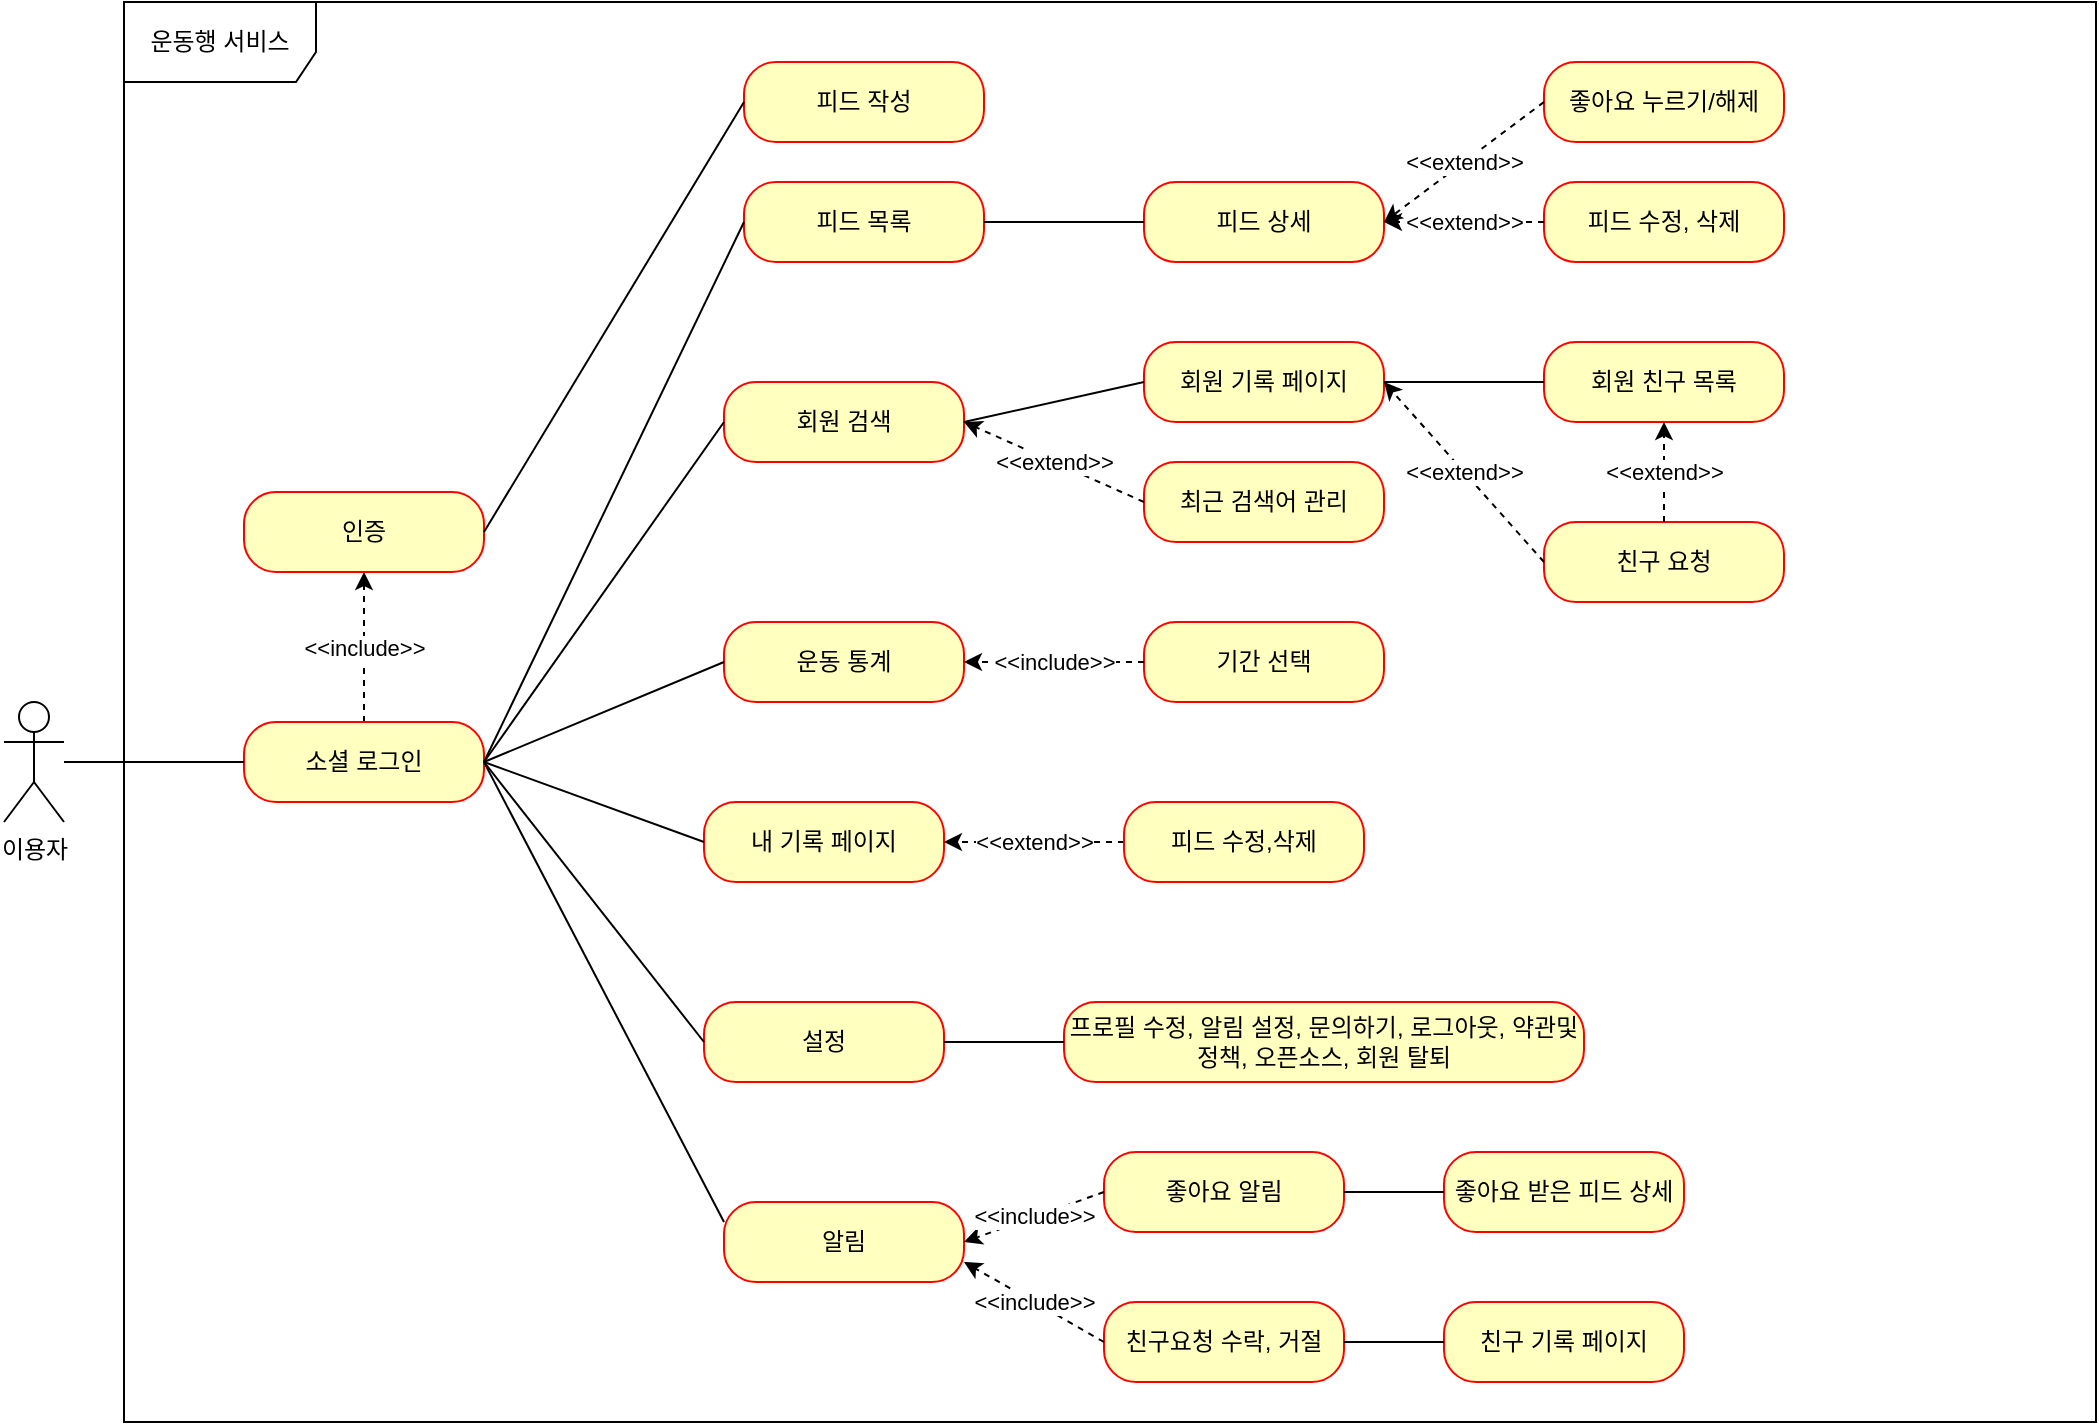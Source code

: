 <mxfile version="20.6.2" type="github">
  <diagram id="iqCdhvxMYSrewAM_8BOw" name="페이지-1">
    <mxGraphModel dx="1196" dy="793" grid="1" gridSize="10" guides="1" tooltips="1" connect="1" arrows="1" fold="1" page="1" pageScale="1" pageWidth="827" pageHeight="1169" math="0" shadow="0">
      <root>
        <mxCell id="0" />
        <mxCell id="1" parent="0" />
        <mxCell id="Wc-SWShn24vuKzKYvufr-1" value="이용자" style="shape=umlActor;verticalLabelPosition=bottom;verticalAlign=top;html=1;" vertex="1" parent="1">
          <mxGeometry x="70" y="520" width="30" height="60" as="geometry" />
        </mxCell>
        <mxCell id="Wc-SWShn24vuKzKYvufr-4" value="운동행 서비스" style="shape=umlFrame;whiteSpace=wrap;html=1;fillColor=none;width=96;height=40;" vertex="1" parent="1">
          <mxGeometry x="130" y="170" width="986" height="710" as="geometry" />
        </mxCell>
        <mxCell id="Wc-SWShn24vuKzKYvufr-15" value="&amp;lt;&amp;lt;include&amp;gt;&amp;gt;" style="edgeStyle=orthogonalEdgeStyle;rounded=0;orthogonalLoop=1;jettySize=auto;html=1;exitX=0.5;exitY=0;exitDx=0;exitDy=0;entryX=0.5;entryY=1;entryDx=0;entryDy=0;dashed=1;" edge="1" parent="1" source="Wc-SWShn24vuKzKYvufr-8" target="Wc-SWShn24vuKzKYvufr-10">
          <mxGeometry relative="1" as="geometry" />
        </mxCell>
        <mxCell id="Wc-SWShn24vuKzKYvufr-8" value="소셜 로그인" style="rounded=1;whiteSpace=wrap;html=1;arcSize=40;fontColor=#000000;fillColor=#ffffc0;strokeColor=#ff0000;" vertex="1" parent="1">
          <mxGeometry x="190" y="530" width="120" height="40" as="geometry" />
        </mxCell>
        <mxCell id="Wc-SWShn24vuKzKYvufr-10" value="인증" style="rounded=1;whiteSpace=wrap;html=1;arcSize=40;fontColor=#000000;fillColor=#ffffc0;strokeColor=#ff0000;" vertex="1" parent="1">
          <mxGeometry x="190" y="415" width="120" height="40" as="geometry" />
        </mxCell>
        <mxCell id="Wc-SWShn24vuKzKYvufr-16" value="피드 목록" style="rounded=1;whiteSpace=wrap;html=1;arcSize=40;fontColor=#000000;fillColor=#ffffc0;strokeColor=#ff0000;" vertex="1" parent="1">
          <mxGeometry x="440" y="260" width="120" height="40" as="geometry" />
        </mxCell>
        <mxCell id="Wc-SWShn24vuKzKYvufr-17" value="회원 검색" style="rounded=1;whiteSpace=wrap;html=1;arcSize=40;fontColor=#000000;fillColor=#ffffc0;strokeColor=#ff0000;" vertex="1" parent="1">
          <mxGeometry x="430" y="360" width="120" height="40" as="geometry" />
        </mxCell>
        <mxCell id="Wc-SWShn24vuKzKYvufr-18" value="운동 통계" style="rounded=1;whiteSpace=wrap;html=1;arcSize=40;fontColor=#000000;fillColor=#ffffc0;strokeColor=#ff0000;" vertex="1" parent="1">
          <mxGeometry x="430" y="480" width="120" height="40" as="geometry" />
        </mxCell>
        <mxCell id="Wc-SWShn24vuKzKYvufr-19" value="내 기록 페이지" style="rounded=1;whiteSpace=wrap;html=1;arcSize=40;fontColor=#000000;fillColor=#ffffc0;strokeColor=#ff0000;" vertex="1" parent="1">
          <mxGeometry x="420" y="570" width="120" height="40" as="geometry" />
        </mxCell>
        <mxCell id="Wc-SWShn24vuKzKYvufr-20" value="알림" style="rounded=1;whiteSpace=wrap;html=1;arcSize=40;fontColor=#000000;fillColor=#ffffc0;strokeColor=#ff0000;" vertex="1" parent="1">
          <mxGeometry x="430" y="770" width="120" height="40" as="geometry" />
        </mxCell>
        <mxCell id="Wc-SWShn24vuKzKYvufr-21" value="설정" style="rounded=1;whiteSpace=wrap;html=1;arcSize=40;fontColor=#000000;fillColor=#ffffc0;strokeColor=#ff0000;" vertex="1" parent="1">
          <mxGeometry x="420" y="670" width="120" height="40" as="geometry" />
        </mxCell>
        <mxCell id="Wc-SWShn24vuKzKYvufr-27" value="피드 상세" style="rounded=1;whiteSpace=wrap;html=1;arcSize=40;fontColor=#000000;fillColor=#ffffc0;strokeColor=#ff0000;" vertex="1" parent="1">
          <mxGeometry x="640" y="260" width="120" height="40" as="geometry" />
        </mxCell>
        <mxCell id="Wc-SWShn24vuKzKYvufr-28" value="" style="endArrow=none;html=1;rounded=0;entryX=0;entryY=0.5;entryDx=0;entryDy=0;exitX=1;exitY=0.5;exitDx=0;exitDy=0;" edge="1" parent="1" source="Wc-SWShn24vuKzKYvufr-8" target="Wc-SWShn24vuKzKYvufr-16">
          <mxGeometry width="50" height="50" relative="1" as="geometry">
            <mxPoint x="560" y="520" as="sourcePoint" />
            <mxPoint x="610" y="470" as="targetPoint" />
          </mxGeometry>
        </mxCell>
        <mxCell id="Wc-SWShn24vuKzKYvufr-29" value="" style="endArrow=none;html=1;rounded=0;exitX=1;exitY=0.5;exitDx=0;exitDy=0;entryX=0;entryY=0.5;entryDx=0;entryDy=0;" edge="1" parent="1" source="Wc-SWShn24vuKzKYvufr-8" target="Wc-SWShn24vuKzKYvufr-17">
          <mxGeometry width="50" height="50" relative="1" as="geometry">
            <mxPoint x="560" y="520" as="sourcePoint" />
            <mxPoint x="610" y="470" as="targetPoint" />
          </mxGeometry>
        </mxCell>
        <mxCell id="Wc-SWShn24vuKzKYvufr-30" value="" style="endArrow=none;html=1;rounded=0;exitX=1;exitY=0.5;exitDx=0;exitDy=0;entryX=0;entryY=0.5;entryDx=0;entryDy=0;" edge="1" parent="1" source="Wc-SWShn24vuKzKYvufr-8" target="Wc-SWShn24vuKzKYvufr-18">
          <mxGeometry width="50" height="50" relative="1" as="geometry">
            <mxPoint x="560" y="520" as="sourcePoint" />
            <mxPoint x="610" y="470" as="targetPoint" />
          </mxGeometry>
        </mxCell>
        <mxCell id="Wc-SWShn24vuKzKYvufr-31" value="" style="endArrow=none;html=1;rounded=0;exitX=1;exitY=0.5;exitDx=0;exitDy=0;entryX=0;entryY=0.5;entryDx=0;entryDy=0;" edge="1" parent="1" source="Wc-SWShn24vuKzKYvufr-8" target="Wc-SWShn24vuKzKYvufr-19">
          <mxGeometry width="50" height="50" relative="1" as="geometry">
            <mxPoint x="560" y="520" as="sourcePoint" />
            <mxPoint x="610" y="470" as="targetPoint" />
          </mxGeometry>
        </mxCell>
        <mxCell id="Wc-SWShn24vuKzKYvufr-32" value="" style="endArrow=none;html=1;rounded=0;exitX=1;exitY=0.5;exitDx=0;exitDy=0;entryX=0;entryY=0.5;entryDx=0;entryDy=0;" edge="1" parent="1" source="Wc-SWShn24vuKzKYvufr-8" target="Wc-SWShn24vuKzKYvufr-21">
          <mxGeometry width="50" height="50" relative="1" as="geometry">
            <mxPoint x="560" y="520" as="sourcePoint" />
            <mxPoint x="610" y="470" as="targetPoint" />
          </mxGeometry>
        </mxCell>
        <mxCell id="Wc-SWShn24vuKzKYvufr-33" value="" style="endArrow=none;html=1;rounded=0;exitX=1;exitY=0.5;exitDx=0;exitDy=0;entryX=0;entryY=0.25;entryDx=0;entryDy=0;" edge="1" parent="1" source="Wc-SWShn24vuKzKYvufr-8" target="Wc-SWShn24vuKzKYvufr-20">
          <mxGeometry width="50" height="50" relative="1" as="geometry">
            <mxPoint x="560" y="520" as="sourcePoint" />
            <mxPoint x="610" y="470" as="targetPoint" />
          </mxGeometry>
        </mxCell>
        <mxCell id="Wc-SWShn24vuKzKYvufr-34" style="edgeStyle=orthogonalEdgeStyle;rounded=0;orthogonalLoop=1;jettySize=auto;html=1;exitX=0.5;exitY=1;exitDx=0;exitDy=0;" edge="1" parent="1" source="Wc-SWShn24vuKzKYvufr-18" target="Wc-SWShn24vuKzKYvufr-18">
          <mxGeometry relative="1" as="geometry" />
        </mxCell>
        <mxCell id="Wc-SWShn24vuKzKYvufr-37" value="좋아요 누르기/해제" style="rounded=1;whiteSpace=wrap;html=1;arcSize=40;fontColor=#000000;fillColor=#ffffc0;strokeColor=#ff0000;" vertex="1" parent="1">
          <mxGeometry x="840" y="200" width="120" height="40" as="geometry" />
        </mxCell>
        <mxCell id="Wc-SWShn24vuKzKYvufr-49" value="&amp;lt;&amp;lt;extend&amp;gt;&amp;gt;" style="endArrow=classic;html=1;rounded=0;dashed=1;exitX=0;exitY=0.5;exitDx=0;exitDy=0;entryX=1;entryY=0.5;entryDx=0;entryDy=0;" edge="1" parent="1" source="Wc-SWShn24vuKzKYvufr-37" target="Wc-SWShn24vuKzKYvufr-27">
          <mxGeometry width="50" height="50" relative="1" as="geometry">
            <mxPoint x="670" y="270" as="sourcePoint" />
            <mxPoint x="720" y="220" as="targetPoint" />
            <Array as="points" />
          </mxGeometry>
        </mxCell>
        <mxCell id="Wc-SWShn24vuKzKYvufr-50" value="회원 기록 페이지" style="rounded=1;whiteSpace=wrap;html=1;arcSize=40;fontColor=#000000;fillColor=#ffffc0;strokeColor=#ff0000;" vertex="1" parent="1">
          <mxGeometry x="640" y="340" width="120" height="40" as="geometry" />
        </mxCell>
        <mxCell id="Wc-SWShn24vuKzKYvufr-51" value="최근 검색어 관리" style="rounded=1;whiteSpace=wrap;html=1;arcSize=40;fontColor=#000000;fillColor=#ffffc0;strokeColor=#ff0000;" vertex="1" parent="1">
          <mxGeometry x="640" y="400" width="120" height="40" as="geometry" />
        </mxCell>
        <mxCell id="Wc-SWShn24vuKzKYvufr-52" value="회원 친구 목록" style="rounded=1;whiteSpace=wrap;html=1;arcSize=40;fontColor=#000000;fillColor=#ffffc0;strokeColor=#ff0000;" vertex="1" parent="1">
          <mxGeometry x="840" y="340" width="120" height="40" as="geometry" />
        </mxCell>
        <mxCell id="Wc-SWShn24vuKzKYvufr-53" value="기간 선택" style="rounded=1;whiteSpace=wrap;html=1;arcSize=40;fontColor=#000000;fillColor=#ffffc0;strokeColor=#ff0000;" vertex="1" parent="1">
          <mxGeometry x="640" y="480" width="120" height="40" as="geometry" />
        </mxCell>
        <mxCell id="Wc-SWShn24vuKzKYvufr-54" value="&amp;lt;&amp;lt;include&amp;gt;&amp;gt;" style="endArrow=classic;html=1;rounded=0;dashed=1;exitX=0;exitY=0.5;exitDx=0;exitDy=0;entryX=1;entryY=0.5;entryDx=0;entryDy=0;" edge="1" parent="1" source="Wc-SWShn24vuKzKYvufr-53" target="Wc-SWShn24vuKzKYvufr-18">
          <mxGeometry width="50" height="50" relative="1" as="geometry">
            <mxPoint x="510" y="530" as="sourcePoint" />
            <mxPoint x="560" y="480" as="targetPoint" />
          </mxGeometry>
        </mxCell>
        <mxCell id="Wc-SWShn24vuKzKYvufr-55" value="좋아요 알림" style="rounded=1;whiteSpace=wrap;html=1;arcSize=40;fontColor=#000000;fillColor=#ffffc0;strokeColor=#ff0000;" vertex="1" parent="1">
          <mxGeometry x="620" y="745" width="120" height="40" as="geometry" />
        </mxCell>
        <mxCell id="Wc-SWShn24vuKzKYvufr-56" value="친구요청 수락, 거절" style="rounded=1;whiteSpace=wrap;html=1;arcSize=40;fontColor=#000000;fillColor=#ffffc0;strokeColor=#ff0000;" vertex="1" parent="1">
          <mxGeometry x="620" y="820" width="120" height="40" as="geometry" />
        </mxCell>
        <mxCell id="Wc-SWShn24vuKzKYvufr-59" value="&amp;lt;&amp;lt;include&amp;gt;&amp;gt;" style="endArrow=classic;html=1;rounded=0;dashed=1;exitX=0;exitY=0.5;exitDx=0;exitDy=0;entryX=1;entryY=0.5;entryDx=0;entryDy=0;" edge="1" parent="1" source="Wc-SWShn24vuKzKYvufr-55" target="Wc-SWShn24vuKzKYvufr-20">
          <mxGeometry width="50" height="50" relative="1" as="geometry">
            <mxPoint x="510" y="590" as="sourcePoint" />
            <mxPoint x="560" y="540" as="targetPoint" />
          </mxGeometry>
        </mxCell>
        <mxCell id="Wc-SWShn24vuKzKYvufr-64" value="&amp;lt;&amp;lt;include&amp;gt;&amp;gt;" style="endArrow=classic;html=1;rounded=0;dashed=1;exitX=0;exitY=0.5;exitDx=0;exitDy=0;entryX=1;entryY=0.75;entryDx=0;entryDy=0;" edge="1" parent="1" source="Wc-SWShn24vuKzKYvufr-56" target="Wc-SWShn24vuKzKYvufr-20">
          <mxGeometry width="50" height="50" relative="1" as="geometry">
            <mxPoint x="650" y="640" as="sourcePoint" />
            <mxPoint x="540" y="800" as="targetPoint" />
          </mxGeometry>
        </mxCell>
        <mxCell id="Wc-SWShn24vuKzKYvufr-65" value="친구 요청" style="rounded=1;whiteSpace=wrap;html=1;arcSize=40;fontColor=#000000;fillColor=#ffffc0;strokeColor=#ff0000;" vertex="1" parent="1">
          <mxGeometry x="840" y="430" width="120" height="40" as="geometry" />
        </mxCell>
        <mxCell id="Wc-SWShn24vuKzKYvufr-66" value="" style="endArrow=none;html=1;rounded=0;exitX=1;exitY=0.5;exitDx=0;exitDy=0;entryX=0;entryY=0.5;entryDx=0;entryDy=0;" edge="1" parent="1" source="Wc-SWShn24vuKzKYvufr-16" target="Wc-SWShn24vuKzKYvufr-27">
          <mxGeometry width="50" height="50" relative="1" as="geometry">
            <mxPoint x="660" y="530" as="sourcePoint" />
            <mxPoint x="710" y="480" as="targetPoint" />
          </mxGeometry>
        </mxCell>
        <mxCell id="Wc-SWShn24vuKzKYvufr-67" value="" style="endArrow=none;html=1;rounded=0;entryX=0;entryY=0.5;entryDx=0;entryDy=0;exitX=1;exitY=0.5;exitDx=0;exitDy=0;" edge="1" parent="1" source="Wc-SWShn24vuKzKYvufr-17" target="Wc-SWShn24vuKzKYvufr-50">
          <mxGeometry width="50" height="50" relative="1" as="geometry">
            <mxPoint x="660" y="530" as="sourcePoint" />
            <mxPoint x="710" y="480" as="targetPoint" />
          </mxGeometry>
        </mxCell>
        <mxCell id="Wc-SWShn24vuKzKYvufr-68" value="&amp;lt;&amp;lt;extend&amp;gt;&amp;gt;&lt;br&gt;" style="endArrow=classic;html=1;rounded=0;entryX=1;entryY=0.5;entryDx=0;entryDy=0;exitX=0;exitY=0.5;exitDx=0;exitDy=0;dashed=1;" edge="1" parent="1" source="Wc-SWShn24vuKzKYvufr-51" target="Wc-SWShn24vuKzKYvufr-17">
          <mxGeometry width="50" height="50" relative="1" as="geometry">
            <mxPoint x="660" y="530" as="sourcePoint" />
            <mxPoint x="710" y="480" as="targetPoint" />
            <Array as="points" />
          </mxGeometry>
        </mxCell>
        <mxCell id="Wc-SWShn24vuKzKYvufr-70" value="" style="endArrow=none;html=1;rounded=0;entryX=0;entryY=0.5;entryDx=0;entryDy=0;exitX=1;exitY=0.5;exitDx=0;exitDy=0;" edge="1" parent="1" source="Wc-SWShn24vuKzKYvufr-50" target="Wc-SWShn24vuKzKYvufr-52">
          <mxGeometry width="50" height="50" relative="1" as="geometry">
            <mxPoint x="660" y="530" as="sourcePoint" />
            <mxPoint x="710" y="480" as="targetPoint" />
          </mxGeometry>
        </mxCell>
        <mxCell id="Wc-SWShn24vuKzKYvufr-71" value="&amp;lt;&amp;lt;extend&amp;gt;&amp;gt;" style="endArrow=classic;html=1;rounded=0;entryX=0.5;entryY=1;entryDx=0;entryDy=0;exitX=0.5;exitY=0;exitDx=0;exitDy=0;dashed=1;" edge="1" parent="1" source="Wc-SWShn24vuKzKYvufr-65" target="Wc-SWShn24vuKzKYvufr-52">
          <mxGeometry width="50" height="50" relative="1" as="geometry">
            <mxPoint x="660" y="530" as="sourcePoint" />
            <mxPoint x="710" y="480" as="targetPoint" />
          </mxGeometry>
        </mxCell>
        <mxCell id="Wc-SWShn24vuKzKYvufr-72" value="&amp;lt;&amp;lt;extend&amp;gt;&amp;gt;" style="endArrow=classic;html=1;rounded=0;dashed=1;entryX=1;entryY=0.5;entryDx=0;entryDy=0;exitX=0;exitY=0.5;exitDx=0;exitDy=0;" edge="1" parent="1" source="Wc-SWShn24vuKzKYvufr-65" target="Wc-SWShn24vuKzKYvufr-50">
          <mxGeometry width="50" height="50" relative="1" as="geometry">
            <mxPoint x="660" y="530" as="sourcePoint" />
            <mxPoint x="710" y="480" as="targetPoint" />
          </mxGeometry>
        </mxCell>
        <mxCell id="Wc-SWShn24vuKzKYvufr-73" style="edgeStyle=orthogonalEdgeStyle;rounded=0;orthogonalLoop=1;jettySize=auto;html=1;exitX=0.5;exitY=1;exitDx=0;exitDy=0;dashed=1;" edge="1" parent="1" source="Wc-SWShn24vuKzKYvufr-19" target="Wc-SWShn24vuKzKYvufr-19">
          <mxGeometry relative="1" as="geometry" />
        </mxCell>
        <mxCell id="Wc-SWShn24vuKzKYvufr-76" value="" style="endArrow=none;html=1;rounded=0;" edge="1" parent="1" source="Wc-SWShn24vuKzKYvufr-1">
          <mxGeometry width="50" height="50" relative="1" as="geometry">
            <mxPoint x="560" y="570" as="sourcePoint" />
            <mxPoint x="190" y="550" as="targetPoint" />
          </mxGeometry>
        </mxCell>
        <mxCell id="Wc-SWShn24vuKzKYvufr-77" value="피드 작성" style="rounded=1;whiteSpace=wrap;html=1;arcSize=40;fontColor=#000000;fillColor=#ffffc0;strokeColor=#ff0000;" vertex="1" parent="1">
          <mxGeometry x="440" y="200" width="120" height="40" as="geometry" />
        </mxCell>
        <mxCell id="Wc-SWShn24vuKzKYvufr-78" value="" style="endArrow=none;html=1;rounded=0;entryX=0;entryY=0.5;entryDx=0;entryDy=0;exitX=1;exitY=0.5;exitDx=0;exitDy=0;" edge="1" parent="1" source="Wc-SWShn24vuKzKYvufr-10" target="Wc-SWShn24vuKzKYvufr-77">
          <mxGeometry width="50" height="50" relative="1" as="geometry">
            <mxPoint x="560" y="570" as="sourcePoint" />
            <mxPoint x="610" y="520" as="targetPoint" />
          </mxGeometry>
        </mxCell>
        <mxCell id="Wc-SWShn24vuKzKYvufr-89" value="&amp;lt;&amp;lt;extend&amp;gt;&amp;gt;" style="edgeStyle=orthogonalEdgeStyle;rounded=0;orthogonalLoop=1;jettySize=auto;html=1;exitX=0;exitY=0.5;exitDx=0;exitDy=0;entryX=1;entryY=0.5;entryDx=0;entryDy=0;dashed=1;" edge="1" parent="1" source="Wc-SWShn24vuKzKYvufr-79" target="Wc-SWShn24vuKzKYvufr-19">
          <mxGeometry relative="1" as="geometry" />
        </mxCell>
        <mxCell id="Wc-SWShn24vuKzKYvufr-79" value="피드 수정,삭제" style="rounded=1;whiteSpace=wrap;html=1;arcSize=40;fontColor=#000000;fillColor=#ffffc0;strokeColor=#ff0000;" vertex="1" parent="1">
          <mxGeometry x="630" y="570" width="120" height="40" as="geometry" />
        </mxCell>
        <mxCell id="Wc-SWShn24vuKzKYvufr-80" value="피드 수정, 삭제" style="rounded=1;whiteSpace=wrap;html=1;arcSize=40;fontColor=#000000;fillColor=#ffffc0;strokeColor=#ff0000;" vertex="1" parent="1">
          <mxGeometry x="840" y="260" width="120" height="40" as="geometry" />
        </mxCell>
        <mxCell id="Wc-SWShn24vuKzKYvufr-81" value="&amp;lt;&amp;lt;extend&amp;gt;&amp;gt;" style="endArrow=classic;html=1;rounded=0;exitX=0;exitY=0.5;exitDx=0;exitDy=0;dashed=1;" edge="1" parent="1" source="Wc-SWShn24vuKzKYvufr-80">
          <mxGeometry width="50" height="50" relative="1" as="geometry">
            <mxPoint x="560" y="580" as="sourcePoint" />
            <mxPoint x="760" y="280" as="targetPoint" />
          </mxGeometry>
        </mxCell>
        <mxCell id="Wc-SWShn24vuKzKYvufr-82" value="좋아요 받은 피드 상세" style="rounded=1;whiteSpace=wrap;html=1;arcSize=40;fontColor=#000000;fillColor=#ffffc0;strokeColor=#ff0000;" vertex="1" parent="1">
          <mxGeometry x="790" y="745" width="120" height="40" as="geometry" />
        </mxCell>
        <mxCell id="Wc-SWShn24vuKzKYvufr-83" value="친구 기록 페이지" style="rounded=1;whiteSpace=wrap;html=1;arcSize=40;fontColor=#000000;fillColor=#ffffc0;strokeColor=#ff0000;" vertex="1" parent="1">
          <mxGeometry x="790" y="820" width="120" height="40" as="geometry" />
        </mxCell>
        <mxCell id="Wc-SWShn24vuKzKYvufr-86" value="" style="endArrow=none;html=1;rounded=0;entryX=0;entryY=0.5;entryDx=0;entryDy=0;exitX=1;exitY=0.5;exitDx=0;exitDy=0;" edge="1" parent="1" source="Wc-SWShn24vuKzKYvufr-55" target="Wc-SWShn24vuKzKYvufr-82">
          <mxGeometry width="50" height="50" relative="1" as="geometry">
            <mxPoint x="440" y="580" as="sourcePoint" />
            <mxPoint x="490" y="530" as="targetPoint" />
          </mxGeometry>
        </mxCell>
        <mxCell id="Wc-SWShn24vuKzKYvufr-87" value="" style="endArrow=none;html=1;rounded=0;entryX=0;entryY=0.5;entryDx=0;entryDy=0;exitX=1;exitY=0.5;exitDx=0;exitDy=0;" edge="1" parent="1" source="Wc-SWShn24vuKzKYvufr-56" target="Wc-SWShn24vuKzKYvufr-83">
          <mxGeometry width="50" height="50" relative="1" as="geometry">
            <mxPoint x="440" y="580" as="sourcePoint" />
            <mxPoint x="490" y="530" as="targetPoint" />
          </mxGeometry>
        </mxCell>
        <mxCell id="Wc-SWShn24vuKzKYvufr-91" value="프로필 수정, 알림 설정, 문의하기, 로그아웃, 약관및 정책, 오픈소스, 회원 탈퇴" style="rounded=1;whiteSpace=wrap;html=1;arcSize=40;fontColor=#000000;fillColor=#ffffc0;strokeColor=#ff0000;" vertex="1" parent="1">
          <mxGeometry x="600" y="670" width="260" height="40" as="geometry" />
        </mxCell>
        <mxCell id="Wc-SWShn24vuKzKYvufr-94" value="" style="endArrow=none;html=1;rounded=0;entryX=0;entryY=0.5;entryDx=0;entryDy=0;exitX=1;exitY=0.5;exitDx=0;exitDy=0;" edge="1" parent="1" source="Wc-SWShn24vuKzKYvufr-21" target="Wc-SWShn24vuKzKYvufr-91">
          <mxGeometry width="50" height="50" relative="1" as="geometry">
            <mxPoint x="580" y="580" as="sourcePoint" />
            <mxPoint x="630" y="530" as="targetPoint" />
          </mxGeometry>
        </mxCell>
      </root>
    </mxGraphModel>
  </diagram>
</mxfile>
